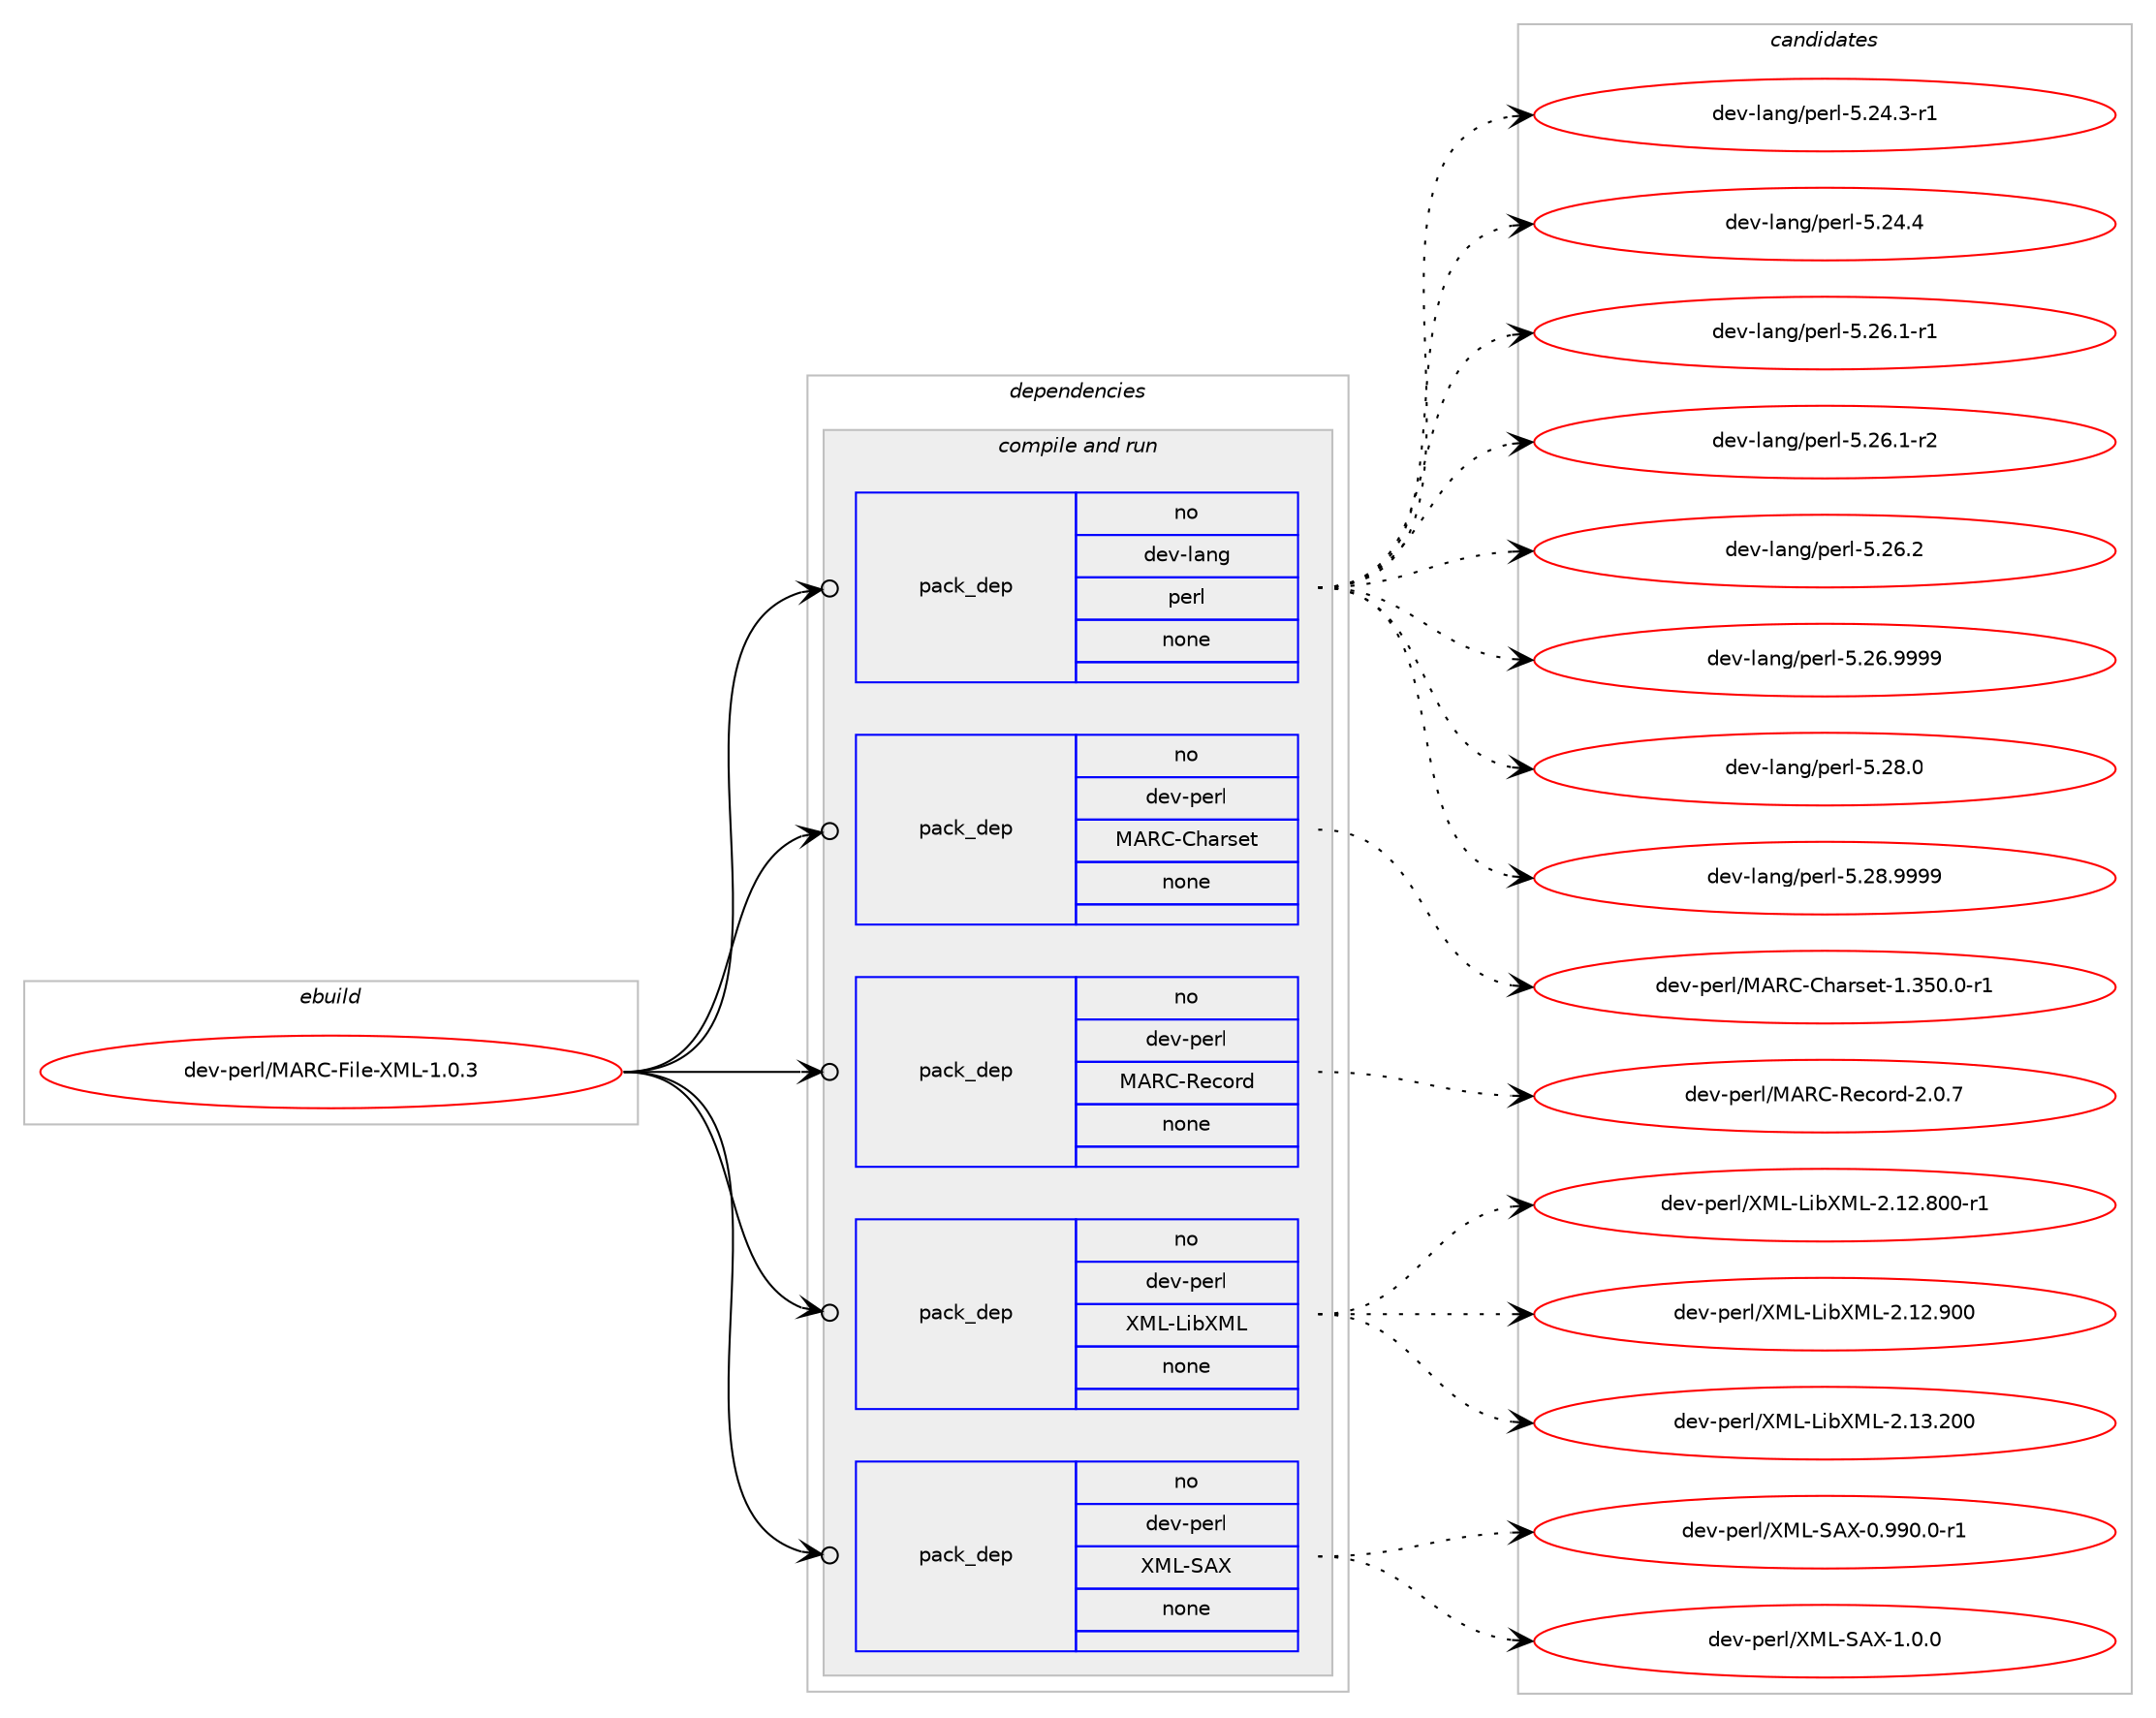 digraph prolog {

# *************
# Graph options
# *************

newrank=true;
concentrate=true;
compound=true;
graph [rankdir=LR,fontname=Helvetica,fontsize=10,ranksep=1.5];#, ranksep=2.5, nodesep=0.2];
edge  [arrowhead=vee];
node  [fontname=Helvetica,fontsize=10];

# **********
# The ebuild
# **********

subgraph cluster_leftcol {
color=gray;
rank=same;
label=<<i>ebuild</i>>;
id [label="dev-perl/MARC-File-XML-1.0.3", color=red, width=4, href="../dev-perl/MARC-File-XML-1.0.3.svg"];
}

# ****************
# The dependencies
# ****************

subgraph cluster_midcol {
color=gray;
label=<<i>dependencies</i>>;
subgraph cluster_compile {
fillcolor="#eeeeee";
style=filled;
label=<<i>compile</i>>;
}
subgraph cluster_compileandrun {
fillcolor="#eeeeee";
style=filled;
label=<<i>compile and run</i>>;
subgraph pack992173 {
dependency1383582 [label=<<TABLE BORDER="0" CELLBORDER="1" CELLSPACING="0" CELLPADDING="4" WIDTH="220"><TR><TD ROWSPAN="6" CELLPADDING="30">pack_dep</TD></TR><TR><TD WIDTH="110">no</TD></TR><TR><TD>dev-lang</TD></TR><TR><TD>perl</TD></TR><TR><TD>none</TD></TR><TR><TD></TD></TR></TABLE>>, shape=none, color=blue];
}
id:e -> dependency1383582:w [weight=20,style="solid",arrowhead="odotvee"];
subgraph pack992174 {
dependency1383583 [label=<<TABLE BORDER="0" CELLBORDER="1" CELLSPACING="0" CELLPADDING="4" WIDTH="220"><TR><TD ROWSPAN="6" CELLPADDING="30">pack_dep</TD></TR><TR><TD WIDTH="110">no</TD></TR><TR><TD>dev-perl</TD></TR><TR><TD>MARC-Charset</TD></TR><TR><TD>none</TD></TR><TR><TD></TD></TR></TABLE>>, shape=none, color=blue];
}
id:e -> dependency1383583:w [weight=20,style="solid",arrowhead="odotvee"];
subgraph pack992175 {
dependency1383584 [label=<<TABLE BORDER="0" CELLBORDER="1" CELLSPACING="0" CELLPADDING="4" WIDTH="220"><TR><TD ROWSPAN="6" CELLPADDING="30">pack_dep</TD></TR><TR><TD WIDTH="110">no</TD></TR><TR><TD>dev-perl</TD></TR><TR><TD>MARC-Record</TD></TR><TR><TD>none</TD></TR><TR><TD></TD></TR></TABLE>>, shape=none, color=blue];
}
id:e -> dependency1383584:w [weight=20,style="solid",arrowhead="odotvee"];
subgraph pack992176 {
dependency1383585 [label=<<TABLE BORDER="0" CELLBORDER="1" CELLSPACING="0" CELLPADDING="4" WIDTH="220"><TR><TD ROWSPAN="6" CELLPADDING="30">pack_dep</TD></TR><TR><TD WIDTH="110">no</TD></TR><TR><TD>dev-perl</TD></TR><TR><TD>XML-LibXML</TD></TR><TR><TD>none</TD></TR><TR><TD></TD></TR></TABLE>>, shape=none, color=blue];
}
id:e -> dependency1383585:w [weight=20,style="solid",arrowhead="odotvee"];
subgraph pack992177 {
dependency1383586 [label=<<TABLE BORDER="0" CELLBORDER="1" CELLSPACING="0" CELLPADDING="4" WIDTH="220"><TR><TD ROWSPAN="6" CELLPADDING="30">pack_dep</TD></TR><TR><TD WIDTH="110">no</TD></TR><TR><TD>dev-perl</TD></TR><TR><TD>XML-SAX</TD></TR><TR><TD>none</TD></TR><TR><TD></TD></TR></TABLE>>, shape=none, color=blue];
}
id:e -> dependency1383586:w [weight=20,style="solid",arrowhead="odotvee"];
}
subgraph cluster_run {
fillcolor="#eeeeee";
style=filled;
label=<<i>run</i>>;
}
}

# **************
# The candidates
# **************

subgraph cluster_choices {
rank=same;
color=gray;
label=<<i>candidates</i>>;

subgraph choice992173 {
color=black;
nodesep=1;
choice100101118451089711010347112101114108455346505246514511449 [label="dev-lang/perl-5.24.3-r1", color=red, width=4,href="../dev-lang/perl-5.24.3-r1.svg"];
choice10010111845108971101034711210111410845534650524652 [label="dev-lang/perl-5.24.4", color=red, width=4,href="../dev-lang/perl-5.24.4.svg"];
choice100101118451089711010347112101114108455346505446494511449 [label="dev-lang/perl-5.26.1-r1", color=red, width=4,href="../dev-lang/perl-5.26.1-r1.svg"];
choice100101118451089711010347112101114108455346505446494511450 [label="dev-lang/perl-5.26.1-r2", color=red, width=4,href="../dev-lang/perl-5.26.1-r2.svg"];
choice10010111845108971101034711210111410845534650544650 [label="dev-lang/perl-5.26.2", color=red, width=4,href="../dev-lang/perl-5.26.2.svg"];
choice10010111845108971101034711210111410845534650544657575757 [label="dev-lang/perl-5.26.9999", color=red, width=4,href="../dev-lang/perl-5.26.9999.svg"];
choice10010111845108971101034711210111410845534650564648 [label="dev-lang/perl-5.28.0", color=red, width=4,href="../dev-lang/perl-5.28.0.svg"];
choice10010111845108971101034711210111410845534650564657575757 [label="dev-lang/perl-5.28.9999", color=red, width=4,href="../dev-lang/perl-5.28.9999.svg"];
dependency1383582:e -> choice100101118451089711010347112101114108455346505246514511449:w [style=dotted,weight="100"];
dependency1383582:e -> choice10010111845108971101034711210111410845534650524652:w [style=dotted,weight="100"];
dependency1383582:e -> choice100101118451089711010347112101114108455346505446494511449:w [style=dotted,weight="100"];
dependency1383582:e -> choice100101118451089711010347112101114108455346505446494511450:w [style=dotted,weight="100"];
dependency1383582:e -> choice10010111845108971101034711210111410845534650544650:w [style=dotted,weight="100"];
dependency1383582:e -> choice10010111845108971101034711210111410845534650544657575757:w [style=dotted,weight="100"];
dependency1383582:e -> choice10010111845108971101034711210111410845534650564648:w [style=dotted,weight="100"];
dependency1383582:e -> choice10010111845108971101034711210111410845534650564657575757:w [style=dotted,weight="100"];
}
subgraph choice992174 {
color=black;
nodesep=1;
choice10010111845112101114108477765826745671049711411510111645494651534846484511449 [label="dev-perl/MARC-Charset-1.350.0-r1", color=red, width=4,href="../dev-perl/MARC-Charset-1.350.0-r1.svg"];
dependency1383583:e -> choice10010111845112101114108477765826745671049711411510111645494651534846484511449:w [style=dotted,weight="100"];
}
subgraph choice992175 {
color=black;
nodesep=1;
choice100101118451121011141084777658267458210199111114100455046484655 [label="dev-perl/MARC-Record-2.0.7", color=red, width=4,href="../dev-perl/MARC-Record-2.0.7.svg"];
dependency1383584:e -> choice100101118451121011141084777658267458210199111114100455046484655:w [style=dotted,weight="100"];
}
subgraph choice992176 {
color=black;
nodesep=1;
choice10010111845112101114108478877764576105988877764550464950465648484511449 [label="dev-perl/XML-LibXML-2.12.800-r1", color=red, width=4,href="../dev-perl/XML-LibXML-2.12.800-r1.svg"];
choice1001011184511210111410847887776457610598887776455046495046574848 [label="dev-perl/XML-LibXML-2.12.900", color=red, width=4,href="../dev-perl/XML-LibXML-2.12.900.svg"];
choice1001011184511210111410847887776457610598887776455046495146504848 [label="dev-perl/XML-LibXML-2.13.200", color=red, width=4,href="../dev-perl/XML-LibXML-2.13.200.svg"];
dependency1383585:e -> choice10010111845112101114108478877764576105988877764550464950465648484511449:w [style=dotted,weight="100"];
dependency1383585:e -> choice1001011184511210111410847887776457610598887776455046495046574848:w [style=dotted,weight="100"];
dependency1383585:e -> choice1001011184511210111410847887776457610598887776455046495146504848:w [style=dotted,weight="100"];
}
subgraph choice992177 {
color=black;
nodesep=1;
choice10010111845112101114108478877764583658845484657574846484511449 [label="dev-perl/XML-SAX-0.990.0-r1", color=red, width=4,href="../dev-perl/XML-SAX-0.990.0-r1.svg"];
choice100101118451121011141084788777645836588454946484648 [label="dev-perl/XML-SAX-1.0.0", color=red, width=4,href="../dev-perl/XML-SAX-1.0.0.svg"];
dependency1383586:e -> choice10010111845112101114108478877764583658845484657574846484511449:w [style=dotted,weight="100"];
dependency1383586:e -> choice100101118451121011141084788777645836588454946484648:w [style=dotted,weight="100"];
}
}

}
